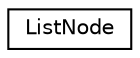 digraph "Graphical Class Hierarchy"
{
 // LATEX_PDF_SIZE
  edge [fontname="Helvetica",fontsize="10",labelfontname="Helvetica",labelfontsize="10"];
  node [fontname="Helvetica",fontsize="10",shape=record];
  rankdir="LR";
  Node0 [label="ListNode",height=0.2,width=0.4,color="black", fillcolor="white", style="filled",URL="$classListNode.html",tooltip=" "];
}
